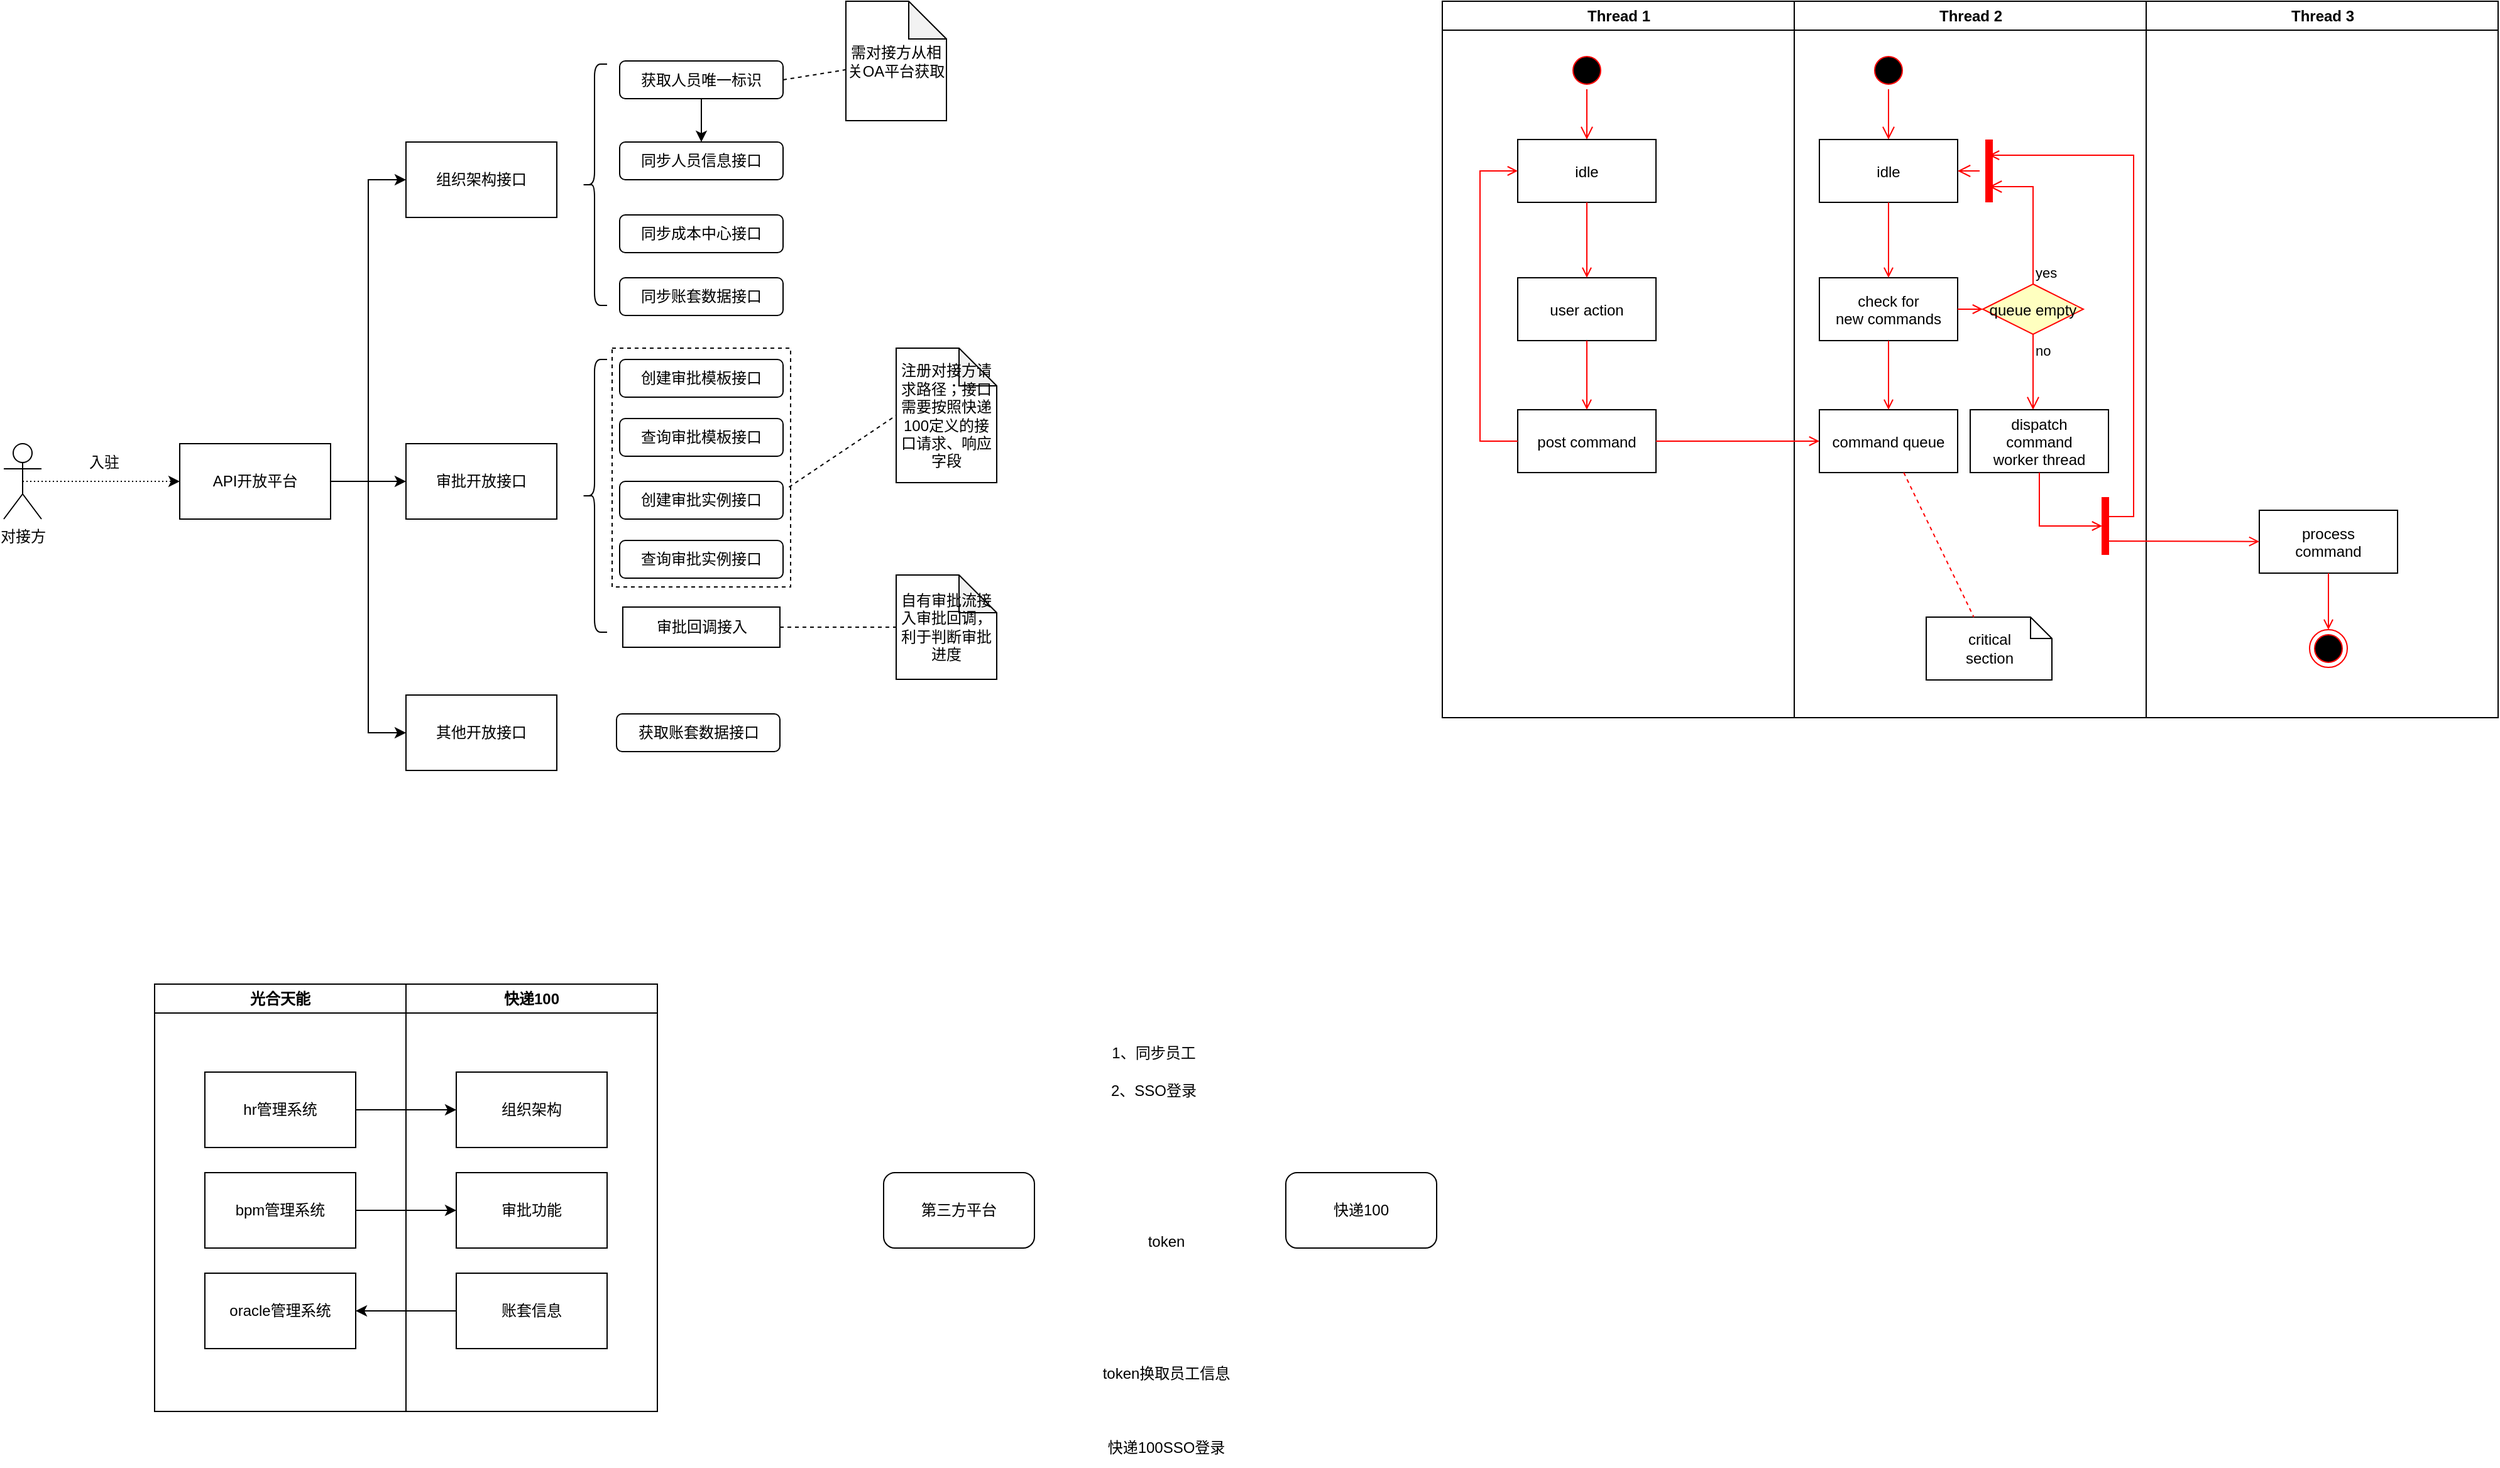 <mxfile version="21.7.2" type="github" pages="2">
  <diagram name="Page-1" id="e7e014a7-5840-1c2e-5031-d8a46d1fe8dd">
    <mxGraphModel dx="3140" dy="1156" grid="1" gridSize="10" guides="1" tooltips="1" connect="1" arrows="1" fold="1" page="1" pageScale="1" pageWidth="1169" pageHeight="826" background="none" math="0" shadow="0">
      <root>
        <mxCell id="0" />
        <mxCell id="1" parent="0" />
        <mxCell id="X7CJDOQ9ewSfiJZdwL1m-84" value="" style="rounded=0;whiteSpace=wrap;html=1;dashed=1;" parent="1" vertex="1">
          <mxGeometry x="-496" y="404" width="142" height="190" as="geometry" />
        </mxCell>
        <mxCell id="2" value="Thread 1" style="swimlane;whiteSpace=wrap" parent="1" vertex="1">
          <mxGeometry x="164.5" y="128" width="280" height="570" as="geometry" />
        </mxCell>
        <mxCell id="5" value="" style="ellipse;shape=startState;fillColor=#000000;strokeColor=#ff0000;" parent="2" vertex="1">
          <mxGeometry x="100" y="40" width="30" height="30" as="geometry" />
        </mxCell>
        <mxCell id="6" value="" style="edgeStyle=elbowEdgeStyle;elbow=horizontal;verticalAlign=bottom;endArrow=open;endSize=8;strokeColor=#FF0000;endFill=1;rounded=0" parent="2" source="5" target="7" edge="1">
          <mxGeometry x="100" y="40" as="geometry">
            <mxPoint x="115" y="110" as="targetPoint" />
          </mxGeometry>
        </mxCell>
        <mxCell id="7" value="idle" style="" parent="2" vertex="1">
          <mxGeometry x="60" y="110" width="110" height="50" as="geometry" />
        </mxCell>
        <mxCell id="8" value="user action" style="" parent="2" vertex="1">
          <mxGeometry x="60" y="220" width="110" height="50" as="geometry" />
        </mxCell>
        <mxCell id="9" value="" style="endArrow=open;strokeColor=#FF0000;endFill=1;rounded=0" parent="2" source="7" target="8" edge="1">
          <mxGeometry relative="1" as="geometry" />
        </mxCell>
        <mxCell id="10" value="post command" style="" parent="2" vertex="1">
          <mxGeometry x="60" y="325" width="110" height="50" as="geometry" />
        </mxCell>
        <mxCell id="11" value="" style="endArrow=open;strokeColor=#FF0000;endFill=1;rounded=0" parent="2" source="8" target="10" edge="1">
          <mxGeometry relative="1" as="geometry" />
        </mxCell>
        <mxCell id="12" value="" style="edgeStyle=elbowEdgeStyle;elbow=horizontal;strokeColor=#FF0000;endArrow=open;endFill=1;rounded=0" parent="2" source="10" target="7" edge="1">
          <mxGeometry width="100" height="100" relative="1" as="geometry">
            <mxPoint x="160" y="290" as="sourcePoint" />
            <mxPoint x="260" y="190" as="targetPoint" />
            <Array as="points">
              <mxPoint x="30" y="250" />
            </Array>
          </mxGeometry>
        </mxCell>
        <mxCell id="3" value="Thread 2" style="swimlane;whiteSpace=wrap" parent="1" vertex="1">
          <mxGeometry x="444.5" y="128" width="280" height="570" as="geometry" />
        </mxCell>
        <mxCell id="13" value="" style="ellipse;shape=startState;fillColor=#000000;strokeColor=#ff0000;" parent="3" vertex="1">
          <mxGeometry x="60" y="40" width="30" height="30" as="geometry" />
        </mxCell>
        <mxCell id="14" value="" style="edgeStyle=elbowEdgeStyle;elbow=horizontal;verticalAlign=bottom;endArrow=open;endSize=8;strokeColor=#FF0000;endFill=1;rounded=0" parent="3" source="13" target="15" edge="1">
          <mxGeometry x="40" y="20" as="geometry">
            <mxPoint x="55" y="90" as="targetPoint" />
          </mxGeometry>
        </mxCell>
        <mxCell id="15" value="idle" style="" parent="3" vertex="1">
          <mxGeometry x="20" y="110" width="110" height="50" as="geometry" />
        </mxCell>
        <mxCell id="16" value="check for &#xa;new commands" style="" parent="3" vertex="1">
          <mxGeometry x="20" y="220" width="110" height="50" as="geometry" />
        </mxCell>
        <mxCell id="17" value="" style="endArrow=open;strokeColor=#FF0000;endFill=1;rounded=0" parent="3" source="15" target="16" edge="1">
          <mxGeometry relative="1" as="geometry" />
        </mxCell>
        <mxCell id="18" value="command queue" style="" parent="3" vertex="1">
          <mxGeometry x="20" y="325" width="110" height="50" as="geometry" />
        </mxCell>
        <mxCell id="19" value="" style="endArrow=open;strokeColor=#FF0000;endFill=1;rounded=0" parent="3" source="16" target="18" edge="1">
          <mxGeometry relative="1" as="geometry" />
        </mxCell>
        <mxCell id="21" value="queue empty" style="rhombus;fillColor=#ffffc0;strokeColor=#ff0000;" parent="3" vertex="1">
          <mxGeometry x="150" y="225" width="80" height="40" as="geometry" />
        </mxCell>
        <mxCell id="22" value="yes" style="edgeStyle=elbowEdgeStyle;elbow=horizontal;align=left;verticalAlign=bottom;endArrow=open;endSize=8;strokeColor=#FF0000;exitX=0.5;exitY=0;endFill=1;rounded=0;entryX=0.75;entryY=0.5;entryPerimeter=0" parent="3" source="21" target="25" edge="1">
          <mxGeometry x="-1" relative="1" as="geometry">
            <mxPoint x="160" y="150" as="targetPoint" />
            <Array as="points">
              <mxPoint x="190" y="180" />
            </Array>
          </mxGeometry>
        </mxCell>
        <mxCell id="23" value="no" style="edgeStyle=elbowEdgeStyle;elbow=horizontal;align=left;verticalAlign=top;endArrow=open;endSize=8;strokeColor=#FF0000;endFill=1;rounded=0" parent="3" source="21" target="30" edge="1">
          <mxGeometry x="-1" relative="1" as="geometry">
            <mxPoint x="190" y="305" as="targetPoint" />
          </mxGeometry>
        </mxCell>
        <mxCell id="24" value="" style="endArrow=open;strokeColor=#FF0000;endFill=1;rounded=0" parent="3" source="16" target="21" edge="1">
          <mxGeometry relative="1" as="geometry" />
        </mxCell>
        <mxCell id="25" value="" style="shape=line;strokeWidth=6;strokeColor=#ff0000;rotation=90" parent="3" vertex="1">
          <mxGeometry x="130" y="127.5" width="50" height="15" as="geometry" />
        </mxCell>
        <mxCell id="26" value="" style="edgeStyle=elbowEdgeStyle;elbow=horizontal;verticalAlign=bottom;endArrow=open;endSize=8;strokeColor=#FF0000;endFill=1;rounded=0" parent="3" source="25" target="15" edge="1">
          <mxGeometry x="130" y="90" as="geometry">
            <mxPoint x="230" y="140" as="targetPoint" />
          </mxGeometry>
        </mxCell>
        <mxCell id="30" value="dispatch&#xa;command&#xa;worker thread" style="" parent="3" vertex="1">
          <mxGeometry x="140" y="325" width="110" height="50" as="geometry" />
        </mxCell>
        <mxCell id="31" value="critical&#xa;section" style="shape=note;whiteSpace=wrap;size=17" parent="3" vertex="1">
          <mxGeometry x="105" y="490" width="100" height="50" as="geometry" />
        </mxCell>
        <mxCell id="32" value="" style="endArrow=none;strokeColor=#FF0000;endFill=0;rounded=0;dashed=1" parent="3" source="18" target="31" edge="1">
          <mxGeometry relative="1" as="geometry" />
        </mxCell>
        <mxCell id="34" value="" style="whiteSpace=wrap;strokeColor=#FF0000;fillColor=#FF0000" parent="3" vertex="1">
          <mxGeometry x="245" y="395" width="5" height="45" as="geometry" />
        </mxCell>
        <mxCell id="41" value="" style="edgeStyle=elbowEdgeStyle;elbow=horizontal;entryX=0;entryY=0.5;strokeColor=#FF0000;endArrow=open;endFill=1;rounded=0" parent="3" source="30" target="34" edge="1">
          <mxGeometry width="100" height="100" relative="1" as="geometry">
            <mxPoint x="60" y="480" as="sourcePoint" />
            <mxPoint x="160" y="380" as="targetPoint" />
            <Array as="points">
              <mxPoint x="195" y="400" />
            </Array>
          </mxGeometry>
        </mxCell>
        <mxCell id="4" value="Thread 3" style="swimlane;whiteSpace=wrap" parent="1" vertex="1">
          <mxGeometry x="724.5" y="128" width="280" height="570" as="geometry" />
        </mxCell>
        <mxCell id="33" value="process&#xa;command" style="" parent="4" vertex="1">
          <mxGeometry x="90" y="405" width="110" height="50" as="geometry" />
        </mxCell>
        <mxCell id="35" value="" style="edgeStyle=elbowEdgeStyle;elbow=horizontal;strokeColor=#FF0000;endArrow=open;endFill=1;rounded=0;entryX=0.25;entryY=0.5;entryPerimeter=0" parent="4" target="25" edge="1">
          <mxGeometry width="100" height="100" relative="1" as="geometry">
            <mxPoint x="-30" y="410" as="sourcePoint" />
            <mxPoint x="-120" y="120" as="targetPoint" />
            <Array as="points">
              <mxPoint x="-10" y="135" />
            </Array>
          </mxGeometry>
        </mxCell>
        <mxCell id="37" value="" style="edgeStyle=none;strokeColor=#FF0000;endArrow=open;endFill=1;rounded=0" parent="4" target="33" edge="1">
          <mxGeometry width="100" height="100" relative="1" as="geometry">
            <mxPoint x="-30" y="429.5" as="sourcePoint" />
            <mxPoint x="90" y="429.5" as="targetPoint" />
          </mxGeometry>
        </mxCell>
        <mxCell id="38" value="" style="ellipse;shape=endState;fillColor=#000000;strokeColor=#ff0000" parent="4" vertex="1">
          <mxGeometry x="130" y="500" width="30" height="30" as="geometry" />
        </mxCell>
        <mxCell id="39" value="" style="endArrow=open;strokeColor=#FF0000;endFill=1;rounded=0" parent="4" source="33" target="38" edge="1">
          <mxGeometry relative="1" as="geometry" />
        </mxCell>
        <mxCell id="20" value="" style="endArrow=open;strokeColor=#FF0000;endFill=1;rounded=0" parent="1" source="10" target="18" edge="1">
          <mxGeometry relative="1" as="geometry" />
        </mxCell>
        <mxCell id="X7CJDOQ9ewSfiJZdwL1m-41" value="光合天能" style="swimlane;whiteSpace=wrap;html=1;" parent="1" vertex="1">
          <mxGeometry x="-860" y="910" width="200" height="340" as="geometry" />
        </mxCell>
        <mxCell id="X7CJDOQ9ewSfiJZdwL1m-42" value="hr管理系统" style="rounded=0;whiteSpace=wrap;html=1;" parent="X7CJDOQ9ewSfiJZdwL1m-41" vertex="1">
          <mxGeometry x="40" y="70" width="120" height="60" as="geometry" />
        </mxCell>
        <mxCell id="X7CJDOQ9ewSfiJZdwL1m-43" value="bpm管理系统" style="rounded=0;whiteSpace=wrap;html=1;" parent="X7CJDOQ9ewSfiJZdwL1m-41" vertex="1">
          <mxGeometry x="40" y="150" width="120" height="60" as="geometry" />
        </mxCell>
        <mxCell id="X7CJDOQ9ewSfiJZdwL1m-44" value="oracle管理系统" style="rounded=0;whiteSpace=wrap;html=1;" parent="X7CJDOQ9ewSfiJZdwL1m-41" vertex="1">
          <mxGeometry x="40" y="230" width="120" height="60" as="geometry" />
        </mxCell>
        <mxCell id="X7CJDOQ9ewSfiJZdwL1m-45" value="快递100" style="swimlane;whiteSpace=wrap;html=1;" parent="1" vertex="1">
          <mxGeometry x="-660" y="910" width="200" height="340" as="geometry" />
        </mxCell>
        <mxCell id="X7CJDOQ9ewSfiJZdwL1m-46" value="组织架构" style="rounded=0;whiteSpace=wrap;html=1;" parent="X7CJDOQ9ewSfiJZdwL1m-45" vertex="1">
          <mxGeometry x="40" y="70" width="120" height="60" as="geometry" />
        </mxCell>
        <mxCell id="X7CJDOQ9ewSfiJZdwL1m-47" value="审批功能" style="rounded=0;whiteSpace=wrap;html=1;" parent="X7CJDOQ9ewSfiJZdwL1m-45" vertex="1">
          <mxGeometry x="40" y="150" width="120" height="60" as="geometry" />
        </mxCell>
        <mxCell id="X7CJDOQ9ewSfiJZdwL1m-48" value="账套信息" style="rounded=0;whiteSpace=wrap;html=1;" parent="X7CJDOQ9ewSfiJZdwL1m-45" vertex="1">
          <mxGeometry x="40" y="230" width="120" height="60" as="geometry" />
        </mxCell>
        <mxCell id="X7CJDOQ9ewSfiJZdwL1m-49" style="edgeStyle=orthogonalEdgeStyle;rounded=0;orthogonalLoop=1;jettySize=auto;html=1;exitX=0;exitY=0.5;exitDx=0;exitDy=0;" parent="1" source="X7CJDOQ9ewSfiJZdwL1m-48" target="X7CJDOQ9ewSfiJZdwL1m-44" edge="1">
          <mxGeometry relative="1" as="geometry" />
        </mxCell>
        <mxCell id="X7CJDOQ9ewSfiJZdwL1m-50" style="edgeStyle=orthogonalEdgeStyle;rounded=0;orthogonalLoop=1;jettySize=auto;html=1;exitX=1;exitY=0.5;exitDx=0;exitDy=0;entryX=0;entryY=0.5;entryDx=0;entryDy=0;" parent="1" source="X7CJDOQ9ewSfiJZdwL1m-43" target="X7CJDOQ9ewSfiJZdwL1m-47" edge="1">
          <mxGeometry relative="1" as="geometry" />
        </mxCell>
        <mxCell id="X7CJDOQ9ewSfiJZdwL1m-51" style="edgeStyle=orthogonalEdgeStyle;rounded=0;orthogonalLoop=1;jettySize=auto;html=1;exitX=1;exitY=0.5;exitDx=0;exitDy=0;entryX=0;entryY=0.5;entryDx=0;entryDy=0;" parent="1" source="X7CJDOQ9ewSfiJZdwL1m-42" target="X7CJDOQ9ewSfiJZdwL1m-46" edge="1">
          <mxGeometry relative="1" as="geometry" />
        </mxCell>
        <mxCell id="X7CJDOQ9ewSfiJZdwL1m-56" style="edgeStyle=orthogonalEdgeStyle;rounded=0;orthogonalLoop=1;jettySize=auto;html=1;exitX=0.5;exitY=0.5;exitDx=0;exitDy=0;exitPerimeter=0;entryX=0;entryY=0.5;entryDx=0;entryDy=0;dashed=1;dashPattern=1 2;" parent="1" source="X7CJDOQ9ewSfiJZdwL1m-52" target="X7CJDOQ9ewSfiJZdwL1m-55" edge="1">
          <mxGeometry relative="1" as="geometry" />
        </mxCell>
        <mxCell id="X7CJDOQ9ewSfiJZdwL1m-52" value="对接方" style="shape=umlActor;verticalLabelPosition=bottom;verticalAlign=top;html=1;outlineConnect=0;" parent="1" vertex="1">
          <mxGeometry x="-980" y="480" width="30" height="60" as="geometry" />
        </mxCell>
        <mxCell id="X7CJDOQ9ewSfiJZdwL1m-62" style="edgeStyle=orthogonalEdgeStyle;rounded=0;orthogonalLoop=1;jettySize=auto;html=1;exitX=1;exitY=0.5;exitDx=0;exitDy=0;entryX=0;entryY=0.5;entryDx=0;entryDy=0;" parent="1" source="X7CJDOQ9ewSfiJZdwL1m-55" target="X7CJDOQ9ewSfiJZdwL1m-58" edge="1">
          <mxGeometry relative="1" as="geometry" />
        </mxCell>
        <mxCell id="X7CJDOQ9ewSfiJZdwL1m-64" style="edgeStyle=orthogonalEdgeStyle;rounded=0;orthogonalLoop=1;jettySize=auto;html=1;exitX=1;exitY=0.5;exitDx=0;exitDy=0;entryX=0;entryY=0.5;entryDx=0;entryDy=0;" parent="1" source="X7CJDOQ9ewSfiJZdwL1m-55" target="X7CJDOQ9ewSfiJZdwL1m-60" edge="1">
          <mxGeometry relative="1" as="geometry" />
        </mxCell>
        <mxCell id="X7CJDOQ9ewSfiJZdwL1m-65" style="edgeStyle=orthogonalEdgeStyle;rounded=0;orthogonalLoop=1;jettySize=auto;html=1;exitX=1;exitY=0.5;exitDx=0;exitDy=0;entryX=0;entryY=0.5;entryDx=0;entryDy=0;" parent="1" source="X7CJDOQ9ewSfiJZdwL1m-55" target="X7CJDOQ9ewSfiJZdwL1m-61" edge="1">
          <mxGeometry relative="1" as="geometry" />
        </mxCell>
        <mxCell id="X7CJDOQ9ewSfiJZdwL1m-55" value="API开放平台" style="rounded=0;whiteSpace=wrap;html=1;" parent="1" vertex="1">
          <mxGeometry x="-840" y="480" width="120" height="60" as="geometry" />
        </mxCell>
        <mxCell id="X7CJDOQ9ewSfiJZdwL1m-57" value="入驻" style="text;html=1;strokeColor=none;fillColor=none;align=center;verticalAlign=middle;whiteSpace=wrap;rounded=0;" parent="1" vertex="1">
          <mxGeometry x="-930" y="480" width="60" height="30" as="geometry" />
        </mxCell>
        <mxCell id="X7CJDOQ9ewSfiJZdwL1m-58" value="组织架构接口" style="rounded=0;whiteSpace=wrap;html=1;" parent="1" vertex="1">
          <mxGeometry x="-660" y="240" width="120" height="60" as="geometry" />
        </mxCell>
        <mxCell id="X7CJDOQ9ewSfiJZdwL1m-60" value="审批开放接口" style="rounded=0;whiteSpace=wrap;html=1;" parent="1" vertex="1">
          <mxGeometry x="-660" y="480" width="120" height="60" as="geometry" />
        </mxCell>
        <mxCell id="X7CJDOQ9ewSfiJZdwL1m-61" value="其他开放接口" style="rounded=0;whiteSpace=wrap;html=1;" parent="1" vertex="1">
          <mxGeometry x="-660" y="680" width="120" height="60" as="geometry" />
        </mxCell>
        <mxCell id="X7CJDOQ9ewSfiJZdwL1m-66" value="" style="shape=curlyBracket;whiteSpace=wrap;html=1;rounded=1;labelPosition=left;verticalLabelPosition=middle;align=right;verticalAlign=middle;" parent="1" vertex="1">
          <mxGeometry x="-520" y="178" width="20" height="192" as="geometry" />
        </mxCell>
        <mxCell id="X7CJDOQ9ewSfiJZdwL1m-69" value="" style="edgeStyle=orthogonalEdgeStyle;rounded=0;orthogonalLoop=1;jettySize=auto;html=1;" parent="1" source="X7CJDOQ9ewSfiJZdwL1m-67" target="X7CJDOQ9ewSfiJZdwL1m-68" edge="1">
          <mxGeometry relative="1" as="geometry" />
        </mxCell>
        <mxCell id="X7CJDOQ9ewSfiJZdwL1m-67" value="获取人员唯一标识" style="rounded=1;whiteSpace=wrap;html=1;" parent="1" vertex="1">
          <mxGeometry x="-490" y="175.5" width="130" height="30" as="geometry" />
        </mxCell>
        <mxCell id="X7CJDOQ9ewSfiJZdwL1m-68" value="同步人员信息接口" style="rounded=1;whiteSpace=wrap;html=1;" parent="1" vertex="1">
          <mxGeometry x="-490" y="240" width="130" height="30" as="geometry" />
        </mxCell>
        <mxCell id="X7CJDOQ9ewSfiJZdwL1m-70" value="需对接方从相关OA平台获取" style="shape=note;whiteSpace=wrap;html=1;backgroundOutline=1;darkOpacity=0.05;" parent="1" vertex="1">
          <mxGeometry x="-310" y="128" width="80" height="95" as="geometry" />
        </mxCell>
        <mxCell id="X7CJDOQ9ewSfiJZdwL1m-72" value="" style="endArrow=none;html=1;rounded=0;entryX=-0.004;entryY=0.574;entryDx=0;entryDy=0;entryPerimeter=0;exitX=1;exitY=0.5;exitDx=0;exitDy=0;dashed=1;" parent="1" source="X7CJDOQ9ewSfiJZdwL1m-67" target="X7CJDOQ9ewSfiJZdwL1m-70" edge="1">
          <mxGeometry width="50" height="50" relative="1" as="geometry">
            <mxPoint x="-360" y="235.5" as="sourcePoint" />
            <mxPoint x="-310" y="185.5" as="targetPoint" />
          </mxGeometry>
        </mxCell>
        <mxCell id="X7CJDOQ9ewSfiJZdwL1m-74" value="同步成本中心接口" style="rounded=1;whiteSpace=wrap;html=1;" parent="1" vertex="1">
          <mxGeometry x="-490" y="298" width="130" height="30" as="geometry" />
        </mxCell>
        <mxCell id="X7CJDOQ9ewSfiJZdwL1m-75" value="同步账套数据接口" style="rounded=1;whiteSpace=wrap;html=1;" parent="1" vertex="1">
          <mxGeometry x="-490" y="348" width="130" height="30" as="geometry" />
        </mxCell>
        <mxCell id="X7CJDOQ9ewSfiJZdwL1m-76" value="" style="shape=curlyBracket;whiteSpace=wrap;html=1;rounded=1;labelPosition=left;verticalLabelPosition=middle;align=right;verticalAlign=middle;" parent="1" vertex="1">
          <mxGeometry x="-520" y="413" width="20" height="217" as="geometry" />
        </mxCell>
        <mxCell id="X7CJDOQ9ewSfiJZdwL1m-78" value="创建审批模板接口" style="rounded=1;whiteSpace=wrap;html=1;" parent="1" vertex="1">
          <mxGeometry x="-490" y="413" width="130" height="30" as="geometry" />
        </mxCell>
        <mxCell id="X7CJDOQ9ewSfiJZdwL1m-79" value="查询审批模板接口" style="rounded=1;whiteSpace=wrap;html=1;" parent="1" vertex="1">
          <mxGeometry x="-490" y="460" width="130" height="30" as="geometry" />
        </mxCell>
        <mxCell id="X7CJDOQ9ewSfiJZdwL1m-80" value="创建审批实例接口" style="rounded=1;whiteSpace=wrap;html=1;" parent="1" vertex="1">
          <mxGeometry x="-490" y="510" width="130" height="30" as="geometry" />
        </mxCell>
        <mxCell id="X7CJDOQ9ewSfiJZdwL1m-81" value="查询审批实例接口" style="rounded=1;whiteSpace=wrap;html=1;" parent="1" vertex="1">
          <mxGeometry x="-490" y="557" width="130" height="30" as="geometry" />
        </mxCell>
        <mxCell id="X7CJDOQ9ewSfiJZdwL1m-82" value="审批回调接入" style="rounded=0;whiteSpace=wrap;html=1;" parent="1" vertex="1">
          <mxGeometry x="-487.5" y="610" width="125" height="32" as="geometry" />
        </mxCell>
        <mxCell id="X7CJDOQ9ewSfiJZdwL1m-83" value="获取账套数据接口" style="rounded=1;whiteSpace=wrap;html=1;" parent="1" vertex="1">
          <mxGeometry x="-492.5" y="695" width="130" height="30" as="geometry" />
        </mxCell>
        <mxCell id="X7CJDOQ9ewSfiJZdwL1m-85" value="注册对接方请求路径；接口需要按照快递100定义的接口请求、响应字段" style="shape=note;whiteSpace=wrap;html=1;backgroundOutline=1;darkOpacity=0.05;" parent="1" vertex="1">
          <mxGeometry x="-270" y="404" width="80" height="107" as="geometry" />
        </mxCell>
        <mxCell id="X7CJDOQ9ewSfiJZdwL1m-87" value="" style="endArrow=none;html=1;rounded=0;entryX=0;entryY=0.5;entryDx=0;entryDy=0;entryPerimeter=0;exitX=0.991;exitY=0.582;exitDx=0;exitDy=0;dashed=1;exitPerimeter=0;" parent="1" source="X7CJDOQ9ewSfiJZdwL1m-84" target="X7CJDOQ9ewSfiJZdwL1m-85" edge="1">
          <mxGeometry width="50" height="50" relative="1" as="geometry">
            <mxPoint x="-340" y="490" as="sourcePoint" />
            <mxPoint x="-290" y="482" as="targetPoint" />
          </mxGeometry>
        </mxCell>
        <mxCell id="X7CJDOQ9ewSfiJZdwL1m-88" value="自有审批流接入审批回调，利于判断审批进度" style="shape=note;whiteSpace=wrap;html=1;backgroundOutline=1;darkOpacity=0.05;" parent="1" vertex="1">
          <mxGeometry x="-270" y="584.5" width="80" height="83" as="geometry" />
        </mxCell>
        <mxCell id="X7CJDOQ9ewSfiJZdwL1m-89" value="" style="endArrow=none;html=1;rounded=0;entryX=0;entryY=0.5;entryDx=0;entryDy=0;entryPerimeter=0;exitX=1;exitY=0.5;exitDx=0;exitDy=0;dashed=1;" parent="1" source="X7CJDOQ9ewSfiJZdwL1m-82" target="X7CJDOQ9ewSfiJZdwL1m-88" edge="1">
          <mxGeometry width="50" height="50" relative="1" as="geometry">
            <mxPoint x="-354" y="630" as="sourcePoint" />
            <mxPoint x="-259" y="573" as="targetPoint" />
          </mxGeometry>
        </mxCell>
        <mxCell id="6IzEXrhyHaEzd8_x_nuI-41" value="第三方平台" style="rounded=1;whiteSpace=wrap;html=1;" vertex="1" parent="1">
          <mxGeometry x="-280" y="1060" width="120" height="60" as="geometry" />
        </mxCell>
        <mxCell id="6IzEXrhyHaEzd8_x_nuI-42" value="快递100" style="rounded=1;whiteSpace=wrap;html=1;" vertex="1" parent="1">
          <mxGeometry x="40" y="1060" width="120" height="60" as="geometry" />
        </mxCell>
        <mxCell id="6IzEXrhyHaEzd8_x_nuI-44" value="1、同步员工" style="text;html=1;strokeColor=none;fillColor=none;align=center;verticalAlign=middle;whiteSpace=wrap;rounded=0;" vertex="1" parent="1">
          <mxGeometry x="-190" y="950" width="250" height="30" as="geometry" />
        </mxCell>
        <mxCell id="6IzEXrhyHaEzd8_x_nuI-45" value="2、SSO登录" style="text;html=1;strokeColor=none;fillColor=none;align=center;verticalAlign=middle;whiteSpace=wrap;rounded=0;" vertex="1" parent="1">
          <mxGeometry x="-190" y="980" width="250" height="30" as="geometry" />
        </mxCell>
        <mxCell id="6IzEXrhyHaEzd8_x_nuI-47" value="token" style="text;html=1;strokeColor=none;fillColor=none;align=center;verticalAlign=middle;whiteSpace=wrap;rounded=0;" vertex="1" parent="1">
          <mxGeometry x="-85" y="1100" width="60" height="30" as="geometry" />
        </mxCell>
        <mxCell id="6IzEXrhyHaEzd8_x_nuI-48" value="token换取员工信息" style="text;html=1;strokeColor=none;fillColor=none;align=center;verticalAlign=middle;whiteSpace=wrap;rounded=0;" vertex="1" parent="1">
          <mxGeometry x="-120" y="1205" width="130" height="30" as="geometry" />
        </mxCell>
        <mxCell id="6IzEXrhyHaEzd8_x_nuI-49" value="快递100SSO登录" style="text;html=1;strokeColor=none;fillColor=none;align=center;verticalAlign=middle;whiteSpace=wrap;rounded=0;" vertex="1" parent="1">
          <mxGeometry x="-120" y="1264" width="130" height="30" as="geometry" />
        </mxCell>
      </root>
    </mxGraphModel>
  </diagram>
  <diagram id="q3D7XPq5lW1ZnCH_LmMB" name="第 2 页">
    <mxGraphModel dx="1359" dy="797" grid="1" gridSize="10" guides="1" tooltips="1" connect="1" arrows="1" fold="1" page="1" pageScale="1" pageWidth="900" pageHeight="1600" math="0" shadow="0">
      <root>
        <mxCell id="0" />
        <mxCell id="1" parent="0" />
        <mxCell id="jq13IyZrlEd3m2k7Lffh-5" value="三方系统" style="rounded=0;whiteSpace=wrap;html=1;" vertex="1" parent="1">
          <mxGeometry x="130" y="200" width="100" height="40" as="geometry" />
        </mxCell>
        <mxCell id="jq13IyZrlEd3m2k7Lffh-6" value="快管鉴权系统" style="rounded=0;whiteSpace=wrap;html=1;" vertex="1" parent="1">
          <mxGeometry x="390" y="200" width="100" height="40" as="geometry" />
        </mxCell>
        <mxCell id="jq13IyZrlEd3m2k7Lffh-7" value="快管Saas" style="rounded=0;whiteSpace=wrap;html=1;" vertex="1" parent="1">
          <mxGeometry x="650" y="200" width="100" height="40" as="geometry" />
        </mxCell>
        <mxCell id="jq13IyZrlEd3m2k7Lffh-20" value="" style="edgeStyle=orthogonalEdgeStyle;rounded=0;orthogonalLoop=1;jettySize=auto;html=1;exitX=0.5;exitY=1;exitDx=0;exitDy=0;endArrow=none;endFill=0;dashed=1;" edge="1" parent="1" source="jq13IyZrlEd3m2k7Lffh-5" target="jq13IyZrlEd3m2k7Lffh-19">
          <mxGeometry relative="1" as="geometry">
            <mxPoint x="180.31" y="880.0" as="targetPoint" />
            <mxPoint x="180.0" y="350" as="sourcePoint" />
          </mxGeometry>
        </mxCell>
        <mxCell id="jq13IyZrlEd3m2k7Lffh-23" style="edgeStyle=orthogonalEdgeStyle;rounded=0;orthogonalLoop=1;jettySize=auto;html=1;exitX=1;exitY=0.25;exitDx=0;exitDy=0;entryX=0;entryY=0.25;entryDx=0;entryDy=0;" edge="1" parent="1" source="jq13IyZrlEd3m2k7Lffh-19" target="jq13IyZrlEd3m2k7Lffh-21">
          <mxGeometry relative="1" as="geometry" />
        </mxCell>
        <mxCell id="jq13IyZrlEd3m2k7Lffh-19" value="" style="rounded=1;whiteSpace=wrap;html=1;" vertex="1" parent="1">
          <mxGeometry x="170" y="280" width="20" height="90" as="geometry" />
        </mxCell>
        <mxCell id="jq13IyZrlEd3m2k7Lffh-22" value="" style="edgeStyle=orthogonalEdgeStyle;rounded=0;orthogonalLoop=1;jettySize=auto;html=1;endArrow=none;endFill=0;dashed=1;exitX=0.5;exitY=1;exitDx=0;exitDy=0;" edge="1" parent="1" source="jq13IyZrlEd3m2k7Lffh-6" target="jq13IyZrlEd3m2k7Lffh-21">
          <mxGeometry relative="1" as="geometry">
            <mxPoint x="439.92" y="880.0" as="targetPoint" />
            <mxPoint x="440.0" y="350" as="sourcePoint" />
          </mxGeometry>
        </mxCell>
        <mxCell id="jq13IyZrlEd3m2k7Lffh-27" style="edgeStyle=orthogonalEdgeStyle;rounded=0;orthogonalLoop=1;jettySize=auto;html=1;exitX=0;exitY=0.75;exitDx=0;exitDy=0;entryX=1;entryY=0.75;entryDx=0;entryDy=0;" edge="1" parent="1">
          <mxGeometry relative="1" as="geometry">
            <mxPoint x="430.0" y="350" as="sourcePoint" />
            <mxPoint x="190.0" y="350" as="targetPoint" />
          </mxGeometry>
        </mxCell>
        <mxCell id="jq13IyZrlEd3m2k7Lffh-21" value="" style="rounded=1;whiteSpace=wrap;html=1;" vertex="1" parent="1">
          <mxGeometry x="430" y="280" width="20" height="90" as="geometry" />
        </mxCell>
        <mxCell id="jq13IyZrlEd3m2k7Lffh-25" value="clientid + clientsecret" style="text;html=1;strokeColor=none;fillColor=none;align=center;verticalAlign=middle;whiteSpace=wrap;rounded=0;" vertex="1" parent="1">
          <mxGeometry x="245" y="270" width="130" height="30" as="geometry" />
        </mxCell>
        <mxCell id="jq13IyZrlEd3m2k7Lffh-28" value="租户级别访问令牌tenant_access_token" style="text;html=1;strokeColor=none;fillColor=none;align=center;verticalAlign=middle;whiteSpace=wrap;rounded=0;" vertex="1" parent="1">
          <mxGeometry x="280" y="320" width="60" height="30" as="geometry" />
        </mxCell>
        <mxCell id="jq13IyZrlEd3m2k7Lffh-31" value="" style="edgeStyle=orthogonalEdgeStyle;rounded=0;orthogonalLoop=1;jettySize=auto;html=1;exitX=0.5;exitY=1;exitDx=0;exitDy=0;endArrow=none;endFill=0;dashed=1;" edge="1" parent="1" source="jq13IyZrlEd3m2k7Lffh-19" target="jq13IyZrlEd3m2k7Lffh-30">
          <mxGeometry relative="1" as="geometry">
            <mxPoint x="180.31" y="880.0" as="targetPoint" />
            <mxPoint x="180" y="490" as="sourcePoint" />
          </mxGeometry>
        </mxCell>
        <mxCell id="jq13IyZrlEd3m2k7Lffh-35" style="edgeStyle=orthogonalEdgeStyle;rounded=0;orthogonalLoop=1;jettySize=auto;html=1;exitX=1;exitY=0.25;exitDx=0;exitDy=0;entryX=0;entryY=0.25;entryDx=0;entryDy=0;" edge="1" parent="1">
          <mxGeometry relative="1" as="geometry">
            <mxPoint x="190.0" y="450" as="sourcePoint" />
            <mxPoint x="430.0" y="450" as="targetPoint" />
          </mxGeometry>
        </mxCell>
        <mxCell id="jq13IyZrlEd3m2k7Lffh-47" style="edgeStyle=orthogonalEdgeStyle;rounded=0;orthogonalLoop=1;jettySize=auto;html=1;exitX=1;exitY=0.5;exitDx=0;exitDy=0;entryX=0;entryY=0.5;entryDx=0;entryDy=0;" edge="1" parent="1">
          <mxGeometry relative="1" as="geometry">
            <mxPoint x="190.0" y="550" as="sourcePoint" />
            <mxPoint x="430.0" y="550" as="targetPoint" />
          </mxGeometry>
        </mxCell>
        <mxCell id="jq13IyZrlEd3m2k7Lffh-30" value="" style="rounded=1;whiteSpace=wrap;html=1;" vertex="1" parent="1">
          <mxGeometry x="170" y="420" width="20" height="270" as="geometry" />
        </mxCell>
        <mxCell id="jq13IyZrlEd3m2k7Lffh-33" value="" style="edgeStyle=orthogonalEdgeStyle;rounded=0;orthogonalLoop=1;jettySize=auto;html=1;endArrow=none;endFill=0;dashed=1;" edge="1" parent="1" source="jq13IyZrlEd3m2k7Lffh-21" target="jq13IyZrlEd3m2k7Lffh-32">
          <mxGeometry relative="1" as="geometry">
            <mxPoint x="439.92" y="880.0" as="targetPoint" />
            <mxPoint x="440" y="490" as="sourcePoint" />
          </mxGeometry>
        </mxCell>
        <mxCell id="jq13IyZrlEd3m2k7Lffh-39" style="edgeStyle=orthogonalEdgeStyle;rounded=0;orthogonalLoop=1;jettySize=auto;html=1;exitX=0;exitY=0.75;exitDx=0;exitDy=0;entryX=1;entryY=0.75;entryDx=0;entryDy=0;" edge="1" parent="1">
          <mxGeometry relative="1" as="geometry">
            <mxPoint x="430.0" y="500" as="sourcePoint" />
            <mxPoint x="190.0" y="500" as="targetPoint" />
          </mxGeometry>
        </mxCell>
        <mxCell id="jq13IyZrlEd3m2k7Lffh-50" style="edgeStyle=orthogonalEdgeStyle;rounded=0;orthogonalLoop=1;jettySize=auto;html=1;exitX=1;exitY=0.5;exitDx=0;exitDy=0;entryX=0;entryY=0.5;entryDx=0;entryDy=0;" edge="1" parent="1">
          <mxGeometry relative="1" as="geometry">
            <mxPoint x="450.0" y="550" as="sourcePoint" />
            <mxPoint x="690" y="550" as="targetPoint" />
          </mxGeometry>
        </mxCell>
        <mxCell id="jq13IyZrlEd3m2k7Lffh-54" style="edgeStyle=orthogonalEdgeStyle;rounded=0;orthogonalLoop=1;jettySize=auto;html=1;exitX=1;exitY=0.75;exitDx=0;exitDy=0;entryX=0;entryY=0.75;entryDx=0;entryDy=0;" edge="1" parent="1">
          <mxGeometry relative="1" as="geometry">
            <mxPoint x="450.0" y="610" as="sourcePoint" />
            <mxPoint x="690" y="610" as="targetPoint" />
          </mxGeometry>
        </mxCell>
        <mxCell id="jq13IyZrlEd3m2k7Lffh-32" value="" style="rounded=1;whiteSpace=wrap;html=1;" vertex="1" parent="1">
          <mxGeometry x="430" y="420" width="20" height="270" as="geometry" />
        </mxCell>
        <mxCell id="jq13IyZrlEd3m2k7Lffh-36" value="tenant_access_token+openId" style="text;html=1;strokeColor=none;fillColor=none;align=center;verticalAlign=middle;whiteSpace=wrap;rounded=0;" vertex="1" parent="1">
          <mxGeometry x="280" y="420" width="60" height="30" as="geometry" />
        </mxCell>
        <mxCell id="jq13IyZrlEd3m2k7Lffh-40" value="用户登录ticket(单次有效)" style="text;html=1;strokeColor=none;fillColor=none;align=center;verticalAlign=middle;whiteSpace=wrap;rounded=0;" vertex="1" parent="1">
          <mxGeometry x="265" y="470" width="90" height="30" as="geometry" />
        </mxCell>
        <mxCell id="jq13IyZrlEd3m2k7Lffh-46" value="" style="edgeStyle=orthogonalEdgeStyle;rounded=0;orthogonalLoop=1;jettySize=auto;html=1;endArrow=none;endFill=0;dashed=1;" edge="1" parent="1" source="jq13IyZrlEd3m2k7Lffh-7" target="jq13IyZrlEd3m2k7Lffh-45">
          <mxGeometry relative="1" as="geometry">
            <mxPoint x="699.65" y="880.0" as="targetPoint" />
            <mxPoint x="700" y="240" as="sourcePoint" />
          </mxGeometry>
        </mxCell>
        <mxCell id="jq13IyZrlEd3m2k7Lffh-52" style="edgeStyle=orthogonalEdgeStyle;rounded=0;orthogonalLoop=1;jettySize=auto;html=1;exitX=0;exitY=0.75;exitDx=0;exitDy=0;entryX=1;entryY=0.75;entryDx=0;entryDy=0;" edge="1" parent="1">
          <mxGeometry relative="1" as="geometry">
            <mxPoint x="690" y="580" as="sourcePoint" />
            <mxPoint x="450.0" y="580" as="targetPoint" />
          </mxGeometry>
        </mxCell>
        <mxCell id="jq13IyZrlEd3m2k7Lffh-57" style="edgeStyle=orthogonalEdgeStyle;rounded=0;orthogonalLoop=1;jettySize=auto;html=1;exitX=0;exitY=0.75;exitDx=0;exitDy=0;entryX=1;entryY=0.75;entryDx=0;entryDy=0;" edge="1" parent="1">
          <mxGeometry relative="1" as="geometry">
            <mxPoint x="690" y="660.0" as="sourcePoint" />
            <mxPoint x="190.0" y="660.0" as="targetPoint" />
          </mxGeometry>
        </mxCell>
        <mxCell id="jq13IyZrlEd3m2k7Lffh-45" value="" style="rounded=1;whiteSpace=wrap;html=1;" vertex="1" parent="1">
          <mxGeometry x="690" y="420" width="20" height="270" as="geometry" />
        </mxCell>
        <mxCell id="jq13IyZrlEd3m2k7Lffh-49" value="ticket + redirect_url(快管url) + state" style="text;html=1;strokeColor=none;fillColor=none;align=center;verticalAlign=middle;whiteSpace=wrap;rounded=0;" vertex="1" parent="1">
          <mxGeometry x="185" y="520" width="250" height="30" as="geometry" />
        </mxCell>
        <mxCell id="jq13IyZrlEd3m2k7Lffh-51" value="请求访问用户资源" style="text;html=1;strokeColor=none;fillColor=none;align=center;verticalAlign=middle;whiteSpace=wrap;rounded=0;" vertex="1" parent="1">
          <mxGeometry x="510" y="520" width="130" height="30" as="geometry" />
        </mxCell>
        <mxCell id="jq13IyZrlEd3m2k7Lffh-53" value="校验令牌" style="text;html=1;strokeColor=none;fillColor=none;align=center;verticalAlign=middle;whiteSpace=wrap;rounded=0;" vertex="1" parent="1">
          <mxGeometry x="510" y="550" width="130" height="30" as="geometry" />
        </mxCell>
        <mxCell id="jq13IyZrlEd3m2k7Lffh-55" value="校验结果" style="text;html=1;strokeColor=none;fillColor=none;align=center;verticalAlign=middle;whiteSpace=wrap;rounded=0;" vertex="1" parent="1">
          <mxGeometry x="510" y="580" width="130" height="30" as="geometry" />
        </mxCell>
        <mxCell id="jq13IyZrlEd3m2k7Lffh-58" value="redirect_url + state（已授权状态）" style="text;html=1;strokeColor=none;fillColor=none;align=center;verticalAlign=middle;whiteSpace=wrap;rounded=0;" vertex="1" parent="1">
          <mxGeometry x="200" y="630" width="260" height="30" as="geometry" />
        </mxCell>
      </root>
    </mxGraphModel>
  </diagram>
</mxfile>

